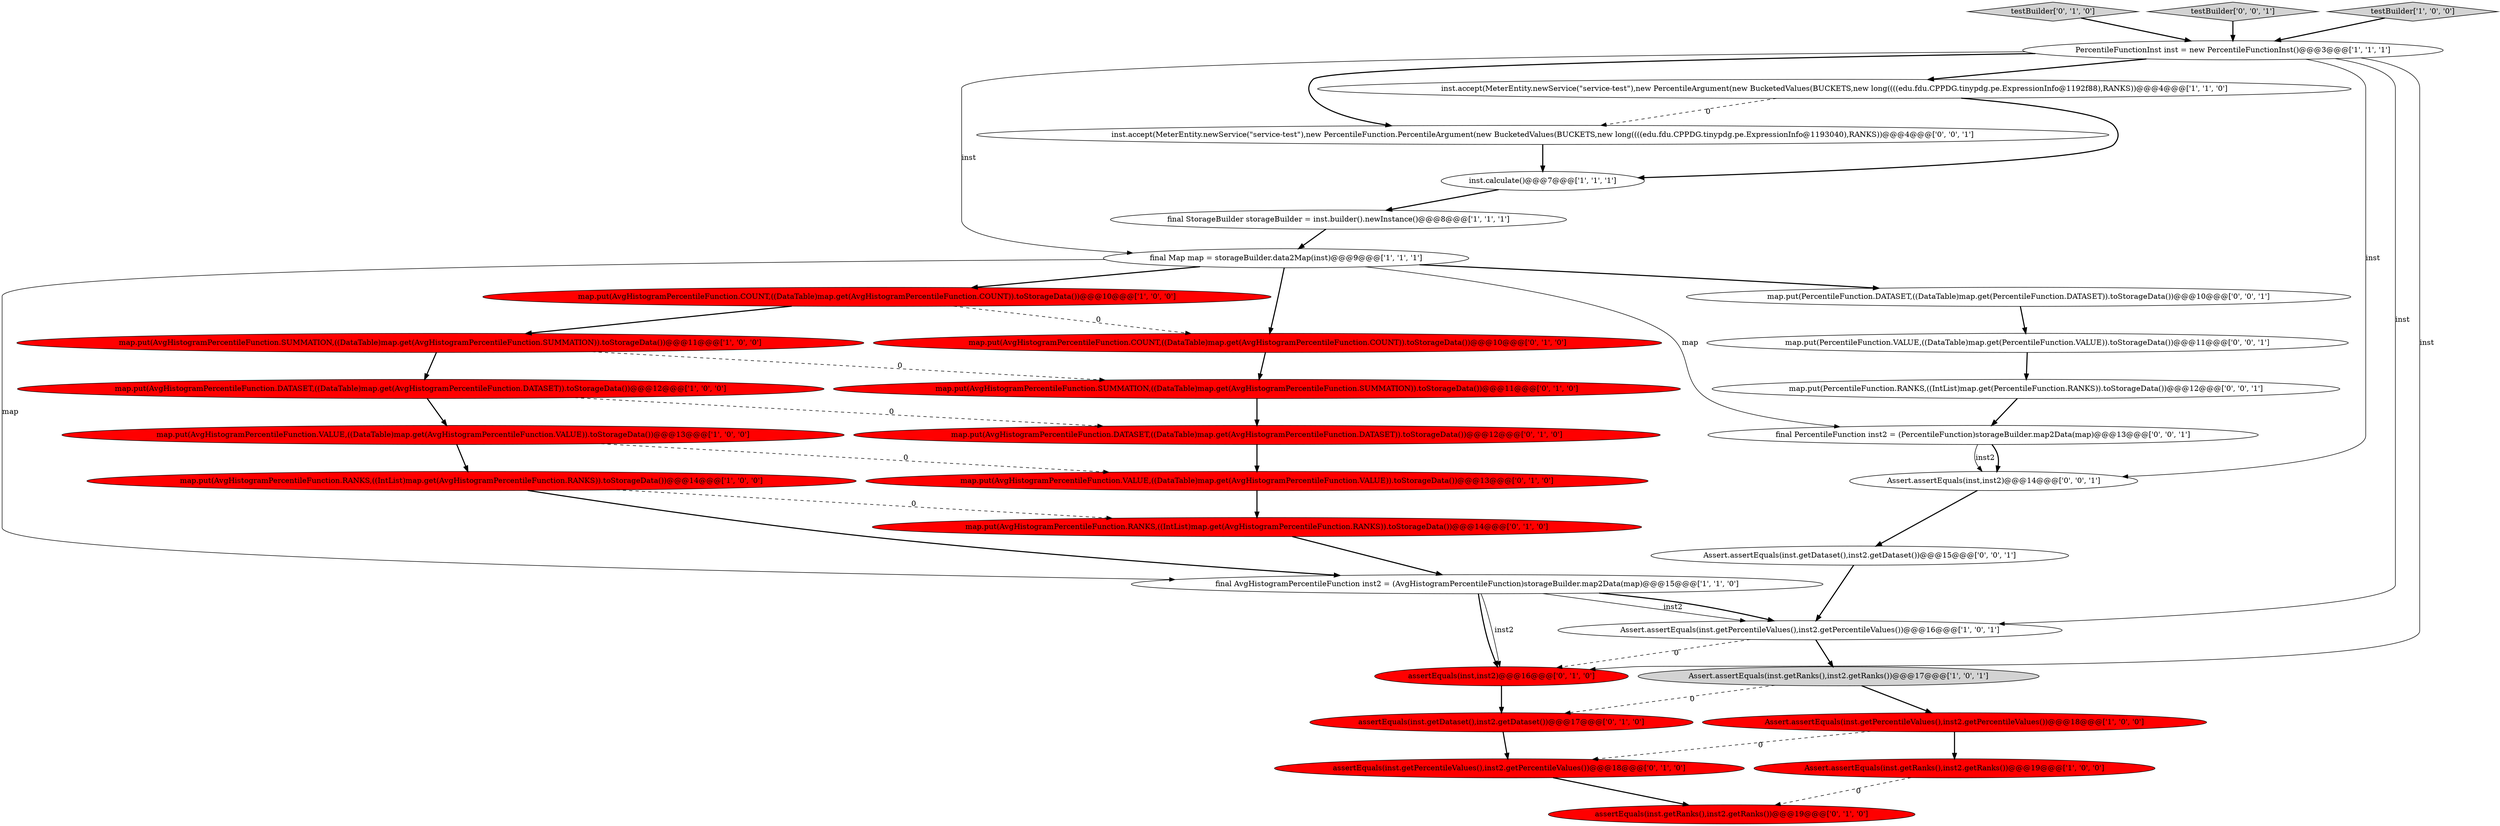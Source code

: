 digraph {
16 [style = filled, label = "map.put(AvgHistogramPercentileFunction.SUMMATION,((DataTable)map.get(AvgHistogramPercentileFunction.SUMMATION)).toStorageData())@@@11@@@['0', '1', '0']", fillcolor = red, shape = ellipse image = "AAA1AAABBB2BBB"];
21 [style = filled, label = "map.put(AvgHistogramPercentileFunction.RANKS,((IntList)map.get(AvgHistogramPercentileFunction.RANKS)).toStorageData())@@@14@@@['0', '1', '0']", fillcolor = red, shape = ellipse image = "AAA1AAABBB2BBB"];
3 [style = filled, label = "inst.accept(MeterEntity.newService(\"service-test\"),new PercentileArgument(new BucketedValues(BUCKETS,new long((((edu.fdu.CPPDG.tinypdg.pe.ExpressionInfo@1192f88),RANKS))@@@4@@@['1', '1', '0']", fillcolor = white, shape = ellipse image = "AAA0AAABBB1BBB"];
27 [style = filled, label = "map.put(PercentileFunction.DATASET,((DataTable)map.get(PercentileFunction.DATASET)).toStorageData())@@@10@@@['0', '0', '1']", fillcolor = white, shape = ellipse image = "AAA0AAABBB3BBB"];
31 [style = filled, label = "final PercentileFunction inst2 = (PercentileFunction)storageBuilder.map2Data(map)@@@13@@@['0', '0', '1']", fillcolor = white, shape = ellipse image = "AAA0AAABBB3BBB"];
5 [style = filled, label = "final AvgHistogramPercentileFunction inst2 = (AvgHistogramPercentileFunction)storageBuilder.map2Data(map)@@@15@@@['1', '1', '0']", fillcolor = white, shape = ellipse image = "AAA0AAABBB1BBB"];
20 [style = filled, label = "map.put(AvgHistogramPercentileFunction.DATASET,((DataTable)map.get(AvgHistogramPercentileFunction.DATASET)).toStorageData())@@@12@@@['0', '1', '0']", fillcolor = red, shape = ellipse image = "AAA1AAABBB2BBB"];
22 [style = filled, label = "testBuilder['0', '1', '0']", fillcolor = lightgray, shape = diamond image = "AAA0AAABBB2BBB"];
9 [style = filled, label = "map.put(AvgHistogramPercentileFunction.COUNT,((DataTable)map.get(AvgHistogramPercentileFunction.COUNT)).toStorageData())@@@10@@@['1', '0', '0']", fillcolor = red, shape = ellipse image = "AAA1AAABBB1BBB"];
18 [style = filled, label = "map.put(AvgHistogramPercentileFunction.VALUE,((DataTable)map.get(AvgHistogramPercentileFunction.VALUE)).toStorageData())@@@13@@@['0', '1', '0']", fillcolor = red, shape = ellipse image = "AAA1AAABBB2BBB"];
32 [style = filled, label = "Assert.assertEquals(inst,inst2)@@@14@@@['0', '0', '1']", fillcolor = white, shape = ellipse image = "AAA0AAABBB3BBB"];
15 [style = filled, label = "Assert.assertEquals(inst.getPercentileValues(),inst2.getPercentileValues())@@@18@@@['1', '0', '0']", fillcolor = red, shape = ellipse image = "AAA1AAABBB1BBB"];
17 [style = filled, label = "assertEquals(inst.getPercentileValues(),inst2.getPercentileValues())@@@18@@@['0', '1', '0']", fillcolor = red, shape = ellipse image = "AAA1AAABBB2BBB"];
24 [style = filled, label = "assertEquals(inst,inst2)@@@16@@@['0', '1', '0']", fillcolor = red, shape = ellipse image = "AAA1AAABBB2BBB"];
12 [style = filled, label = "map.put(AvgHistogramPercentileFunction.DATASET,((DataTable)map.get(AvgHistogramPercentileFunction.DATASET)).toStorageData())@@@12@@@['1', '0', '0']", fillcolor = red, shape = ellipse image = "AAA1AAABBB1BBB"];
4 [style = filled, label = "final Map map = storageBuilder.data2Map(inst)@@@9@@@['1', '1', '1']", fillcolor = white, shape = ellipse image = "AAA0AAABBB1BBB"];
10 [style = filled, label = "final StorageBuilder storageBuilder = inst.builder().newInstance()@@@8@@@['1', '1', '1']", fillcolor = white, shape = ellipse image = "AAA0AAABBB1BBB"];
33 [style = filled, label = "testBuilder['0', '0', '1']", fillcolor = lightgray, shape = diamond image = "AAA0AAABBB3BBB"];
13 [style = filled, label = "map.put(AvgHistogramPercentileFunction.VALUE,((DataTable)map.get(AvgHistogramPercentileFunction.VALUE)).toStorageData())@@@13@@@['1', '0', '0']", fillcolor = red, shape = ellipse image = "AAA1AAABBB1BBB"];
26 [style = filled, label = "Assert.assertEquals(inst.getDataset(),inst2.getDataset())@@@15@@@['0', '0', '1']", fillcolor = white, shape = ellipse image = "AAA0AAABBB3BBB"];
1 [style = filled, label = "map.put(AvgHistogramPercentileFunction.SUMMATION,((DataTable)map.get(AvgHistogramPercentileFunction.SUMMATION)).toStorageData())@@@11@@@['1', '0', '0']", fillcolor = red, shape = ellipse image = "AAA1AAABBB1BBB"];
30 [style = filled, label = "map.put(PercentileFunction.VALUE,((DataTable)map.get(PercentileFunction.VALUE)).toStorageData())@@@11@@@['0', '0', '1']", fillcolor = white, shape = ellipse image = "AAA0AAABBB3BBB"];
8 [style = filled, label = "Assert.assertEquals(inst.getRanks(),inst2.getRanks())@@@17@@@['1', '0', '1']", fillcolor = lightgray, shape = ellipse image = "AAA0AAABBB1BBB"];
23 [style = filled, label = "map.put(AvgHistogramPercentileFunction.COUNT,((DataTable)map.get(AvgHistogramPercentileFunction.COUNT)).toStorageData())@@@10@@@['0', '1', '0']", fillcolor = red, shape = ellipse image = "AAA1AAABBB2BBB"];
19 [style = filled, label = "assertEquals(inst.getRanks(),inst2.getRanks())@@@19@@@['0', '1', '0']", fillcolor = red, shape = ellipse image = "AAA1AAABBB2BBB"];
14 [style = filled, label = "PercentileFunctionInst inst = new PercentileFunctionInst()@@@3@@@['1', '1', '1']", fillcolor = white, shape = ellipse image = "AAA0AAABBB1BBB"];
7 [style = filled, label = "Assert.assertEquals(inst.getPercentileValues(),inst2.getPercentileValues())@@@16@@@['1', '0', '1']", fillcolor = white, shape = ellipse image = "AAA0AAABBB1BBB"];
11 [style = filled, label = "inst.calculate()@@@7@@@['1', '1', '1']", fillcolor = white, shape = ellipse image = "AAA0AAABBB1BBB"];
6 [style = filled, label = "map.put(AvgHistogramPercentileFunction.RANKS,((IntList)map.get(AvgHistogramPercentileFunction.RANKS)).toStorageData())@@@14@@@['1', '0', '0']", fillcolor = red, shape = ellipse image = "AAA1AAABBB1BBB"];
25 [style = filled, label = "assertEquals(inst.getDataset(),inst2.getDataset())@@@17@@@['0', '1', '0']", fillcolor = red, shape = ellipse image = "AAA1AAABBB2BBB"];
28 [style = filled, label = "inst.accept(MeterEntity.newService(\"service-test\"),new PercentileFunction.PercentileArgument(new BucketedValues(BUCKETS,new long((((edu.fdu.CPPDG.tinypdg.pe.ExpressionInfo@1193040),RANKS))@@@4@@@['0', '0', '1']", fillcolor = white, shape = ellipse image = "AAA0AAABBB3BBB"];
29 [style = filled, label = "map.put(PercentileFunction.RANKS,((IntList)map.get(PercentileFunction.RANKS)).toStorageData())@@@12@@@['0', '0', '1']", fillcolor = white, shape = ellipse image = "AAA0AAABBB3BBB"];
2 [style = filled, label = "Assert.assertEquals(inst.getRanks(),inst2.getRanks())@@@19@@@['1', '0', '0']", fillcolor = red, shape = ellipse image = "AAA1AAABBB1BBB"];
0 [style = filled, label = "testBuilder['1', '0', '0']", fillcolor = lightgray, shape = diamond image = "AAA0AAABBB1BBB"];
14->4 [style = solid, label="inst"];
14->3 [style = bold, label=""];
4->9 [style = bold, label=""];
6->21 [style = dashed, label="0"];
33->14 [style = bold, label=""];
15->2 [style = bold, label=""];
23->16 [style = bold, label=""];
2->19 [style = dashed, label="0"];
3->28 [style = dashed, label="0"];
8->15 [style = bold, label=""];
26->7 [style = bold, label=""];
4->5 [style = solid, label="map"];
12->20 [style = dashed, label="0"];
31->32 [style = bold, label=""];
27->30 [style = bold, label=""];
28->11 [style = bold, label=""];
29->31 [style = bold, label=""];
14->32 [style = solid, label="inst"];
3->11 [style = bold, label=""];
31->32 [style = solid, label="inst2"];
14->28 [style = bold, label=""];
7->8 [style = bold, label=""];
25->17 [style = bold, label=""];
32->26 [style = bold, label=""];
17->19 [style = bold, label=""];
30->29 [style = bold, label=""];
9->23 [style = dashed, label="0"];
4->31 [style = solid, label="map"];
20->18 [style = bold, label=""];
12->13 [style = bold, label=""];
21->5 [style = bold, label=""];
6->5 [style = bold, label=""];
14->7 [style = solid, label="inst"];
0->14 [style = bold, label=""];
5->24 [style = solid, label="inst2"];
7->24 [style = dashed, label="0"];
11->10 [style = bold, label=""];
1->16 [style = dashed, label="0"];
24->25 [style = bold, label=""];
5->24 [style = bold, label=""];
4->27 [style = bold, label=""];
5->7 [style = solid, label="inst2"];
1->12 [style = bold, label=""];
10->4 [style = bold, label=""];
15->17 [style = dashed, label="0"];
5->7 [style = bold, label=""];
8->25 [style = dashed, label="0"];
18->21 [style = bold, label=""];
13->6 [style = bold, label=""];
13->18 [style = dashed, label="0"];
9->1 [style = bold, label=""];
22->14 [style = bold, label=""];
14->24 [style = solid, label="inst"];
16->20 [style = bold, label=""];
4->23 [style = bold, label=""];
}

